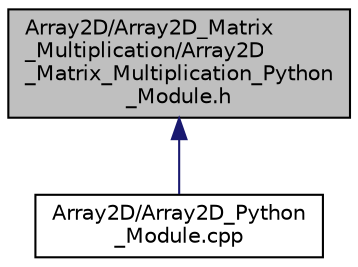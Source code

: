 digraph "Array2D/Array2D_Matrix_Multiplication/Array2D_Matrix_Multiplication_Python_Module.h"
{
 // INTERACTIVE_SVG=YES
 // LATEX_PDF_SIZE
  bgcolor="transparent";
  edge [fontname="Helvetica",fontsize="10",labelfontname="Helvetica",labelfontsize="10"];
  node [fontname="Helvetica",fontsize="10",shape=record];
  Node1 [label="Array2D/Array2D_Matrix\l_Multiplication/Array2D\l_Matrix_Multiplication_Python\l_Module.h",height=0.2,width=0.4,color="black", fillcolor="grey75", style="filled", fontcolor="black",tooltip="Python module for array2D matrix multiplication in PySYCL."];
  Node1 -> Node2 [dir="back",color="midnightblue",fontsize="10",style="solid",fontname="Helvetica"];
  Node2 [label="Array2D/Array2D_Python\l_Module.cpp",height=0.2,width=0.4,color="black",URL="$_array2_d___python___module_8cpp.html",tooltip="Python module for array2D in PySYCL."];
}
